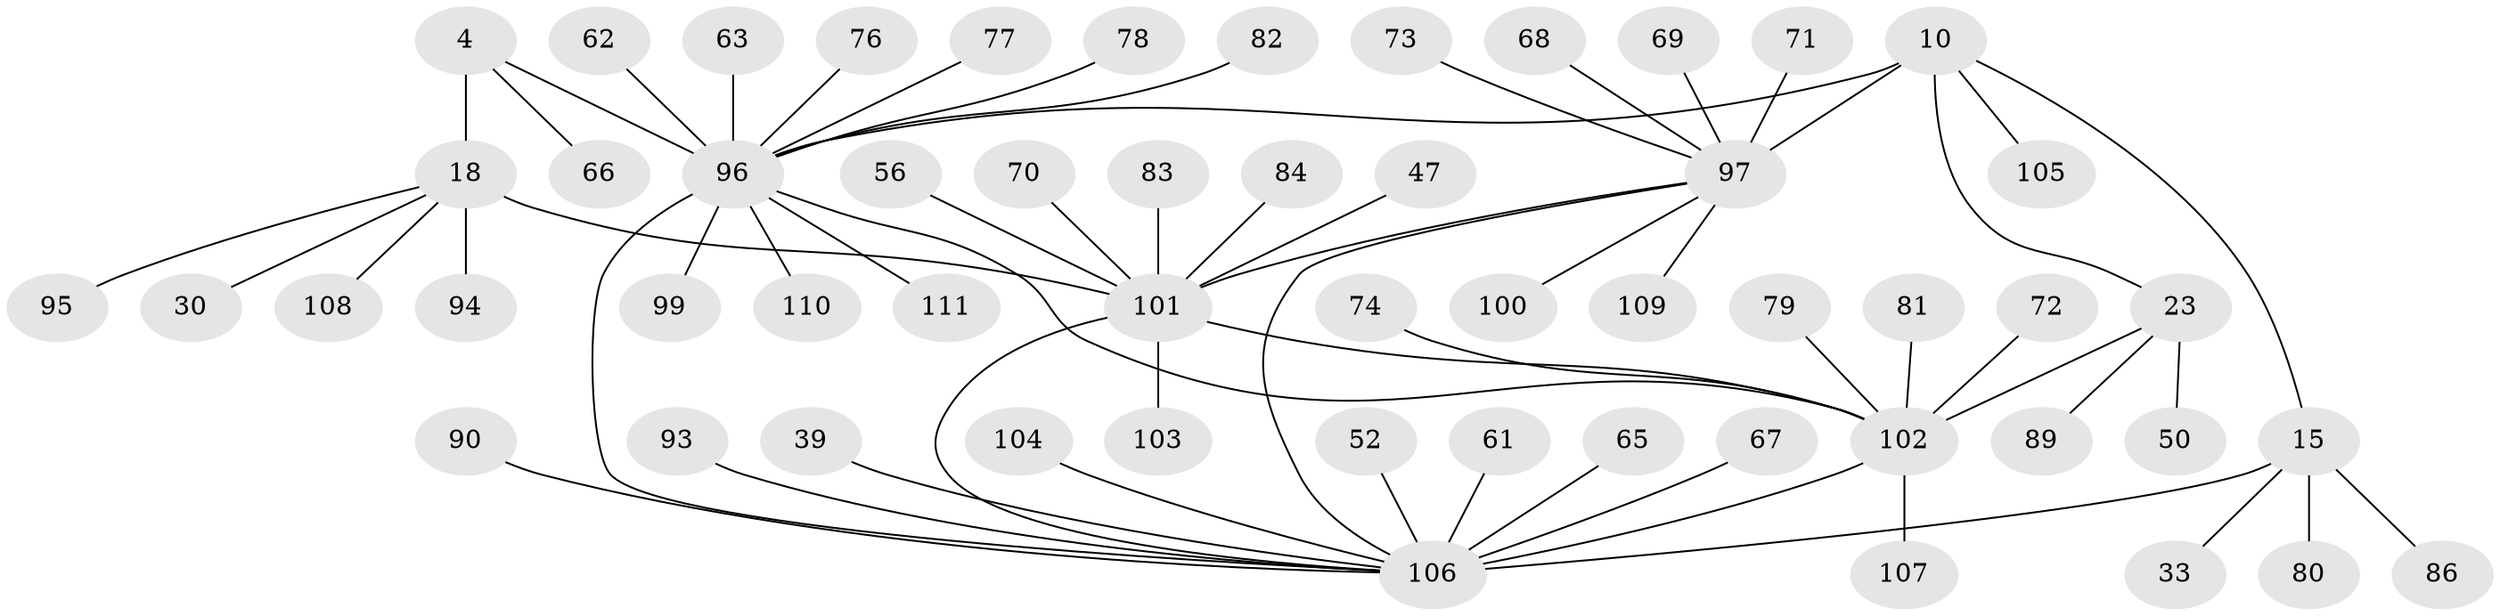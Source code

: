 // original degree distribution, {5: 0.02702702702702703, 10: 0.018018018018018018, 9: 0.018018018018018018, 8: 0.05405405405405406, 6: 0.05405405405405406, 11: 0.018018018018018018, 7: 0.036036036036036036, 3: 0.07207207207207207, 1: 0.6216216216216216, 2: 0.08108108108108109}
// Generated by graph-tools (version 1.1) at 2025/54/03/09/25 04:54:09]
// undirected, 55 vertices, 61 edges
graph export_dot {
graph [start="1"]
  node [color=gray90,style=filled];
  4 [super="+1"];
  10 [super="+6"];
  15 [super="+13"];
  18 [super="+16"];
  23 [super="+22"];
  30;
  33;
  39;
  47;
  50;
  52;
  56;
  61 [super="+57"];
  62 [super="+60"];
  63;
  65;
  66;
  67;
  68;
  69;
  70;
  71;
  72;
  73;
  74;
  76 [super="+45"];
  77;
  78 [super="+42"];
  79;
  80;
  81 [super="+55"];
  82;
  83;
  84;
  86;
  89;
  90 [super="+26+85"];
  93;
  94;
  95 [super="+49"];
  96 [super="+5"];
  97 [super="+38+9+28+34+37+40+46"];
  99;
  100;
  101 [super="+98+20+31"];
  102 [super="+24+25+29+43+48+53+58"];
  103;
  104;
  105;
  106 [super="+75+12+92+14+27+32"];
  107;
  108;
  109 [super="+88"];
  110 [super="+87"];
  111 [super="+59"];
  4 -- 18;
  4 -- 66;
  4 -- 96 [weight=6];
  10 -- 105;
  10 -- 15;
  10 -- 23;
  10 -- 97 [weight=6];
  10 -- 96;
  15 -- 33;
  15 -- 80;
  15 -- 86;
  15 -- 106 [weight=6];
  18 -- 30;
  18 -- 94;
  18 -- 108;
  18 -- 95;
  18 -- 101 [weight=6];
  23 -- 50;
  23 -- 89;
  23 -- 102 [weight=6];
  39 -- 106;
  47 -- 101;
  52 -- 106;
  56 -- 101;
  61 -- 106;
  62 -- 96;
  63 -- 96;
  65 -- 106;
  67 -- 106;
  68 -- 97;
  69 -- 97;
  70 -- 101;
  71 -- 97;
  72 -- 102;
  73 -- 97;
  74 -- 102;
  76 -- 96;
  77 -- 96;
  78 -- 96;
  79 -- 102;
  81 -- 102;
  82 -- 96;
  83 -- 101;
  84 -- 101;
  90 -- 106;
  93 -- 106;
  96 -- 99;
  96 -- 102;
  96 -- 106 [weight=3];
  96 -- 110;
  96 -- 111;
  97 -- 100;
  97 -- 109;
  97 -- 101;
  97 -- 106;
  101 -- 103;
  101 -- 102;
  101 -- 106;
  102 -- 107;
  102 -- 106;
  104 -- 106;
}
